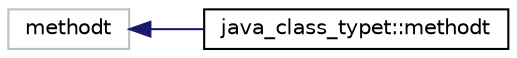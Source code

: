 digraph "Graphical Class Hierarchy"
{
 // LATEX_PDF_SIZE
  bgcolor="transparent";
  edge [fontname="Helvetica",fontsize="10",labelfontname="Helvetica",labelfontsize="10"];
  node [fontname="Helvetica",fontsize="10",shape=record];
  rankdir="LR";
  Node875 [label="methodt",height=0.2,width=0.4,color="grey75",tooltip=" "];
  Node875 -> Node0 [dir="back",color="midnightblue",fontsize="10",style="solid",fontname="Helvetica"];
  Node0 [label="java_class_typet::methodt",height=0.2,width=0.4,color="black",URL="$classjava__class__typet_1_1methodt.html",tooltip=" "];
}

